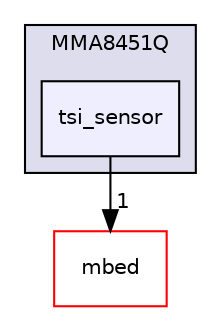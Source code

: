digraph "MMA8451Q/tsi_sensor" {
  compound=true
  node [ fontsize="10", fontname="Helvetica"];
  edge [ labelfontsize="10", labelfontname="Helvetica"];
  subgraph clusterdir_a3ee9197c495a0a9514b44efa7051738 {
    graph [ bgcolor="#ddddee", pencolor="black", label="MMA8451Q" fontname="Helvetica", fontsize="10", URL="dir_a3ee9197c495a0a9514b44efa7051738.html"]
  dir_7f36c211e44e68d14ed98ad85b9f7584 [shape=box, label="tsi_sensor", style="filled", fillcolor="#eeeeff", pencolor="black", URL="dir_7f36c211e44e68d14ed98ad85b9f7584.html"];
  }
  dir_746369e733900accdb87dbe74aa188c4 [shape=box label="mbed" fillcolor="white" style="filled" color="red" URL="dir_746369e733900accdb87dbe74aa188c4.html"];
  dir_7f36c211e44e68d14ed98ad85b9f7584->dir_746369e733900accdb87dbe74aa188c4 [headlabel="1", labeldistance=1.5 headhref="dir_000011_000001.html"];
}
